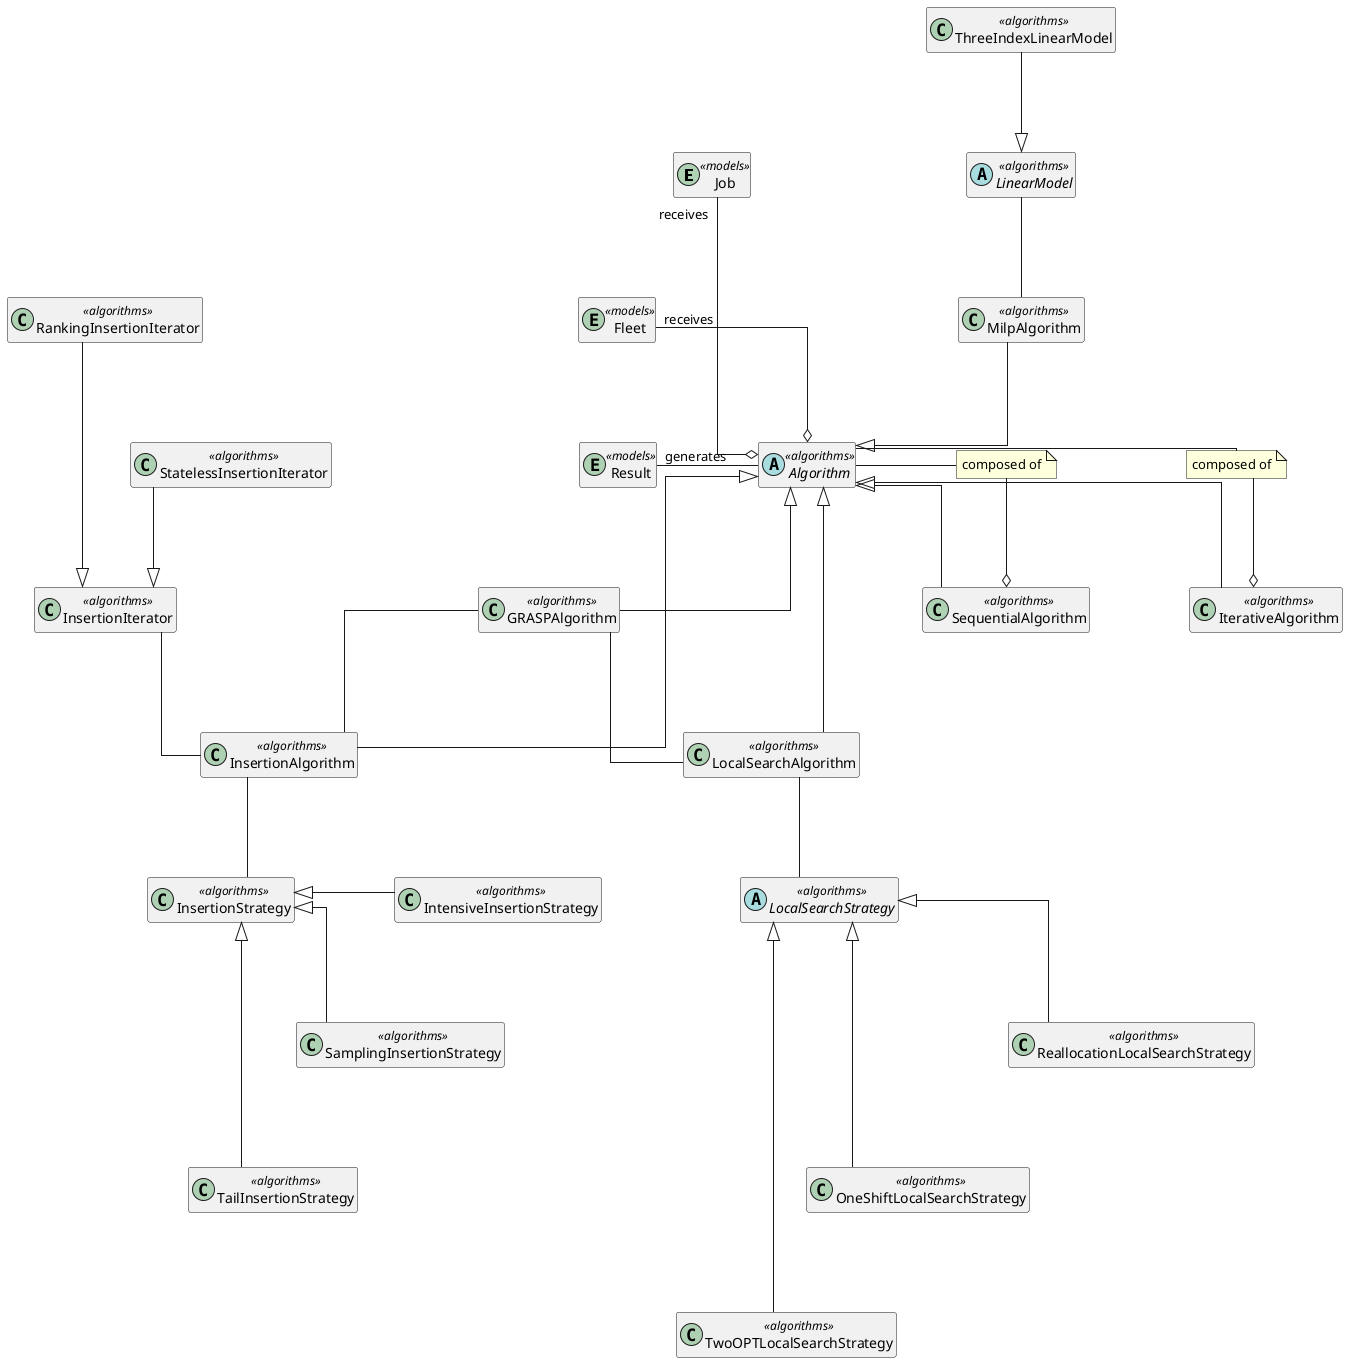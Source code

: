 @startuml
skinparam linetype ortho
skinparam nodesep 100
skinparam ranksep 100

hide empty methods
hide empty attributes

entity Job <<models>>
entity Fleet <<models>>

entity Result <<models>>

abstract class Algorithm <<algorithms>>

class MilpAlgorithm <<algorithms>>

abstract class LinearModel <<algorithms>>
class ThreeIndexLinearModel <<algorithms>>

class InsertionAlgorithm <<algorithms>>

class InsertionIterator <<algorithms>>
class RankingInsertionIterator <<algorithms>>
class StatelessInsertionIterator <<algorithms>>

class InsertionStrategy <<algorithms>>
class IntensiveInsertionStrategy <<algorithms>>
class SamplingInsertionStrategy <<algorithms>>
class TailInsertionStrategy <<algorithms>>

class LocalSearchAlgorithm <<algorithms>>

abstract class LocalSearchStrategy <<algorithms>>
class ReallocationLocalSearchStrategy <<algorithms>>
class OneShiftLocalSearchStrategy <<algorithms>>
class TwoOPTLocalSearchStrategy <<algorithms>>

class GRASPAlgorithm <<algorithms>>
class IterativeAlgorithm <<algorithms>>
class SequentialAlgorithm <<algorithms>>


InsertionAlgorithm -up-|> Algorithm
Algorithm <|-- LocalSearchAlgorithm
Algorithm <|-- GRASPAlgorithm
MilpAlgorithm --|> Algorithm
IterativeAlgorithm --|> Algorithm
SequentialAlgorithm --|> Algorithm



InsertionStrategy <|- IntensiveInsertionStrategy
InsertionStrategy <|-- SamplingInsertionStrategy
InsertionStrategy <|-- TailInsertionStrategy

RankingInsertionIterator --|> InsertionIterator
StatelessInsertionIterator --|> InsertionIterator

LinearModel <|-up- ThreeIndexLinearModel

LocalSearchStrategy <|-- ReallocationLocalSearchStrategy
LocalSearchStrategy <|-- OneShiftLocalSearchStrategy
LocalSearchStrategy <|-- TwoOPTLocalSearchStrategy



InsertionAlgorithm -up- InsertionIterator
InsertionAlgorithm -down- InsertionStrategy

MilpAlgorithm -up- LinearModel

LocalSearchAlgorithm -down- LocalSearchStrategy


GRASPAlgorithm -down- LocalSearchAlgorithm
GRASPAlgorithm -down- InsertionAlgorithm


note "composed of" as N1
N1 --o IterativeAlgorithm
Algorithm - N1

note "composed of" as N2
N2 --o SequentialAlgorithm
Algorithm - N2


Job "receives "-o Algorithm
Fleet "receives"-o Algorithm
Result "generates"- Algorithm

Job -down[hidden]- Fleet
Fleet -down[hidden]- Result


ReallocationLocalSearchStrategy -down[hidden]- OneShiftLocalSearchStrategy
OneShiftLocalSearchStrategy -down[hidden]- TwoOPTLocalSearchStrategy

IntensiveInsertionStrategy -down[hidden]- SamplingInsertionStrategy
SamplingInsertionStrategy -down[hidden]- TailInsertionStrategy

RankingInsertionIterator -down[hidden]- StatelessInsertionIterator

@enduml

